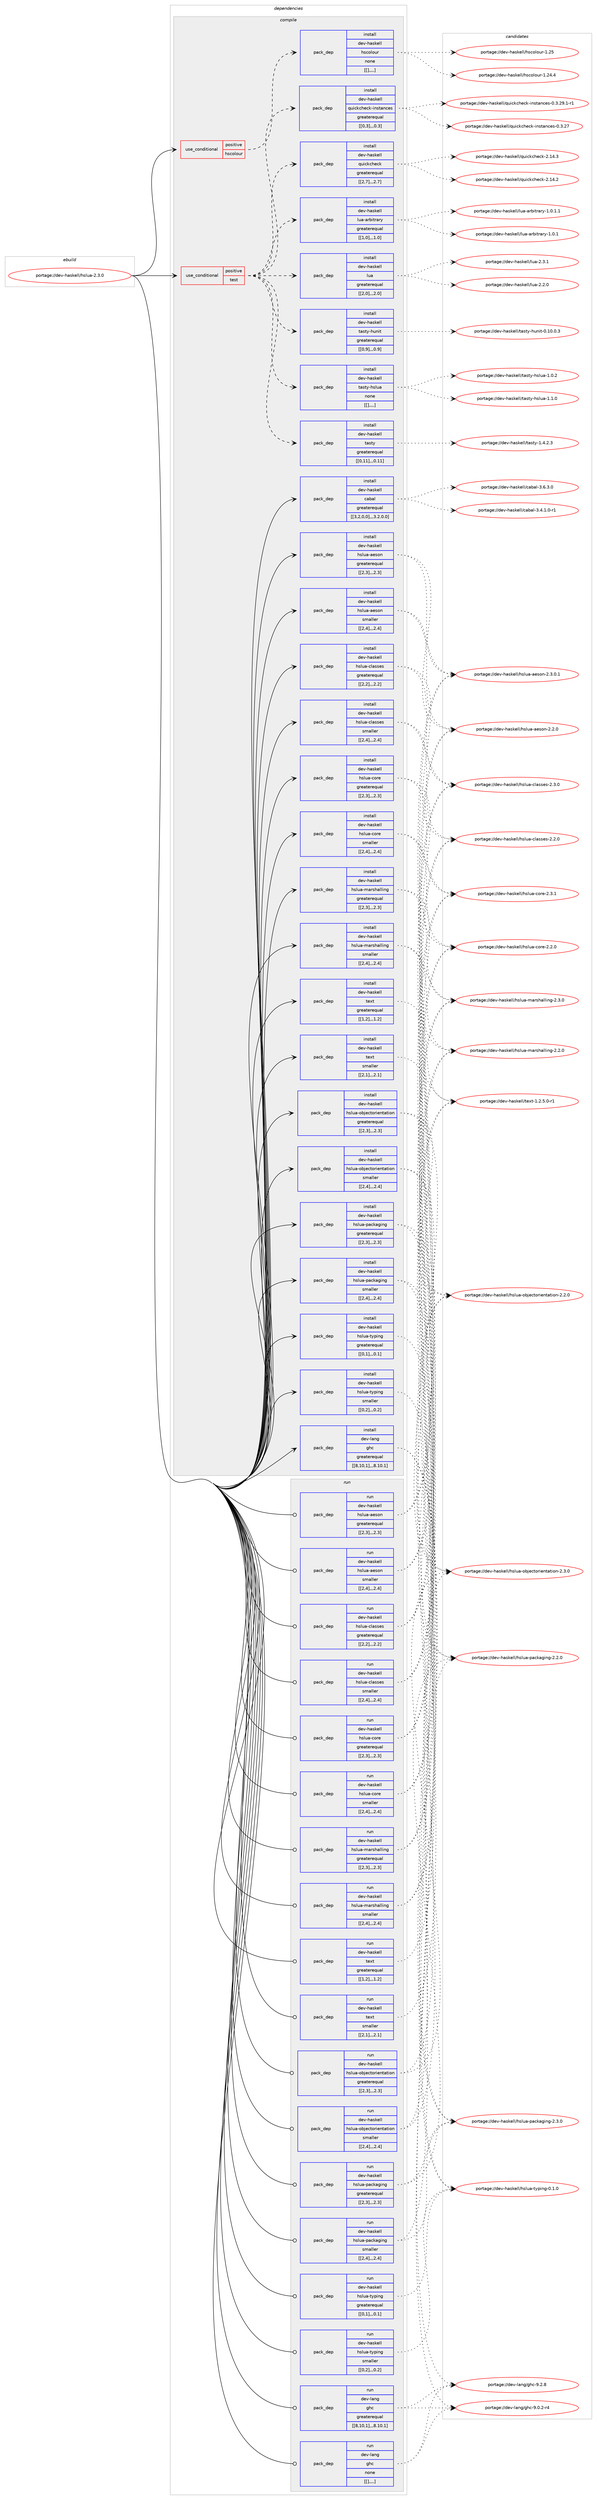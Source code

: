 digraph prolog {

# *************
# Graph options
# *************

newrank=true;
concentrate=true;
compound=true;
graph [rankdir=LR,fontname=Helvetica,fontsize=10,ranksep=1.5];#, ranksep=2.5, nodesep=0.2];
edge  [arrowhead=vee];
node  [fontname=Helvetica,fontsize=10];

# **********
# The ebuild
# **********

subgraph cluster_leftcol {
color=gray;
label=<<i>ebuild</i>>;
id [label="portage://dev-haskell/hslua-2.3.0", color=red, width=4, href="../dev-haskell/hslua-2.3.0.svg"];
}

# ****************
# The dependencies
# ****************

subgraph cluster_midcol {
color=gray;
label=<<i>dependencies</i>>;
subgraph cluster_compile {
fillcolor="#eeeeee";
style=filled;
label=<<i>compile</i>>;
subgraph cond21120 {
dependency81691 [label=<<TABLE BORDER="0" CELLBORDER="1" CELLSPACING="0" CELLPADDING="4"><TR><TD ROWSPAN="3" CELLPADDING="10">use_conditional</TD></TR><TR><TD>positive</TD></TR><TR><TD>hscolour</TD></TR></TABLE>>, shape=none, color=red];
subgraph pack59583 {
dependency81692 [label=<<TABLE BORDER="0" CELLBORDER="1" CELLSPACING="0" CELLPADDING="4" WIDTH="220"><TR><TD ROWSPAN="6" CELLPADDING="30">pack_dep</TD></TR><TR><TD WIDTH="110">install</TD></TR><TR><TD>dev-haskell</TD></TR><TR><TD>hscolour</TD></TR><TR><TD>none</TD></TR><TR><TD>[[],,,,]</TD></TR></TABLE>>, shape=none, color=blue];
}
dependency81691:e -> dependency81692:w [weight=20,style="dashed",arrowhead="vee"];
}
id:e -> dependency81691:w [weight=20,style="solid",arrowhead="vee"];
subgraph cond21121 {
dependency81693 [label=<<TABLE BORDER="0" CELLBORDER="1" CELLSPACING="0" CELLPADDING="4"><TR><TD ROWSPAN="3" CELLPADDING="10">use_conditional</TD></TR><TR><TD>positive</TD></TR><TR><TD>test</TD></TR></TABLE>>, shape=none, color=red];
subgraph pack59584 {
dependency81694 [label=<<TABLE BORDER="0" CELLBORDER="1" CELLSPACING="0" CELLPADDING="4" WIDTH="220"><TR><TD ROWSPAN="6" CELLPADDING="30">pack_dep</TD></TR><TR><TD WIDTH="110">install</TD></TR><TR><TD>dev-haskell</TD></TR><TR><TD>lua</TD></TR><TR><TD>greaterequal</TD></TR><TR><TD>[[2,0],,,2.0]</TD></TR></TABLE>>, shape=none, color=blue];
}
dependency81693:e -> dependency81694:w [weight=20,style="dashed",arrowhead="vee"];
subgraph pack59585 {
dependency81695 [label=<<TABLE BORDER="0" CELLBORDER="1" CELLSPACING="0" CELLPADDING="4" WIDTH="220"><TR><TD ROWSPAN="6" CELLPADDING="30">pack_dep</TD></TR><TR><TD WIDTH="110">install</TD></TR><TR><TD>dev-haskell</TD></TR><TR><TD>lua-arbitrary</TD></TR><TR><TD>greaterequal</TD></TR><TR><TD>[[1,0],,,1.0]</TD></TR></TABLE>>, shape=none, color=blue];
}
dependency81693:e -> dependency81695:w [weight=20,style="dashed",arrowhead="vee"];
subgraph pack59586 {
dependency81696 [label=<<TABLE BORDER="0" CELLBORDER="1" CELLSPACING="0" CELLPADDING="4" WIDTH="220"><TR><TD ROWSPAN="6" CELLPADDING="30">pack_dep</TD></TR><TR><TD WIDTH="110">install</TD></TR><TR><TD>dev-haskell</TD></TR><TR><TD>quickcheck</TD></TR><TR><TD>greaterequal</TD></TR><TR><TD>[[2,7],,,2.7]</TD></TR></TABLE>>, shape=none, color=blue];
}
dependency81693:e -> dependency81696:w [weight=20,style="dashed",arrowhead="vee"];
subgraph pack59587 {
dependency81697 [label=<<TABLE BORDER="0" CELLBORDER="1" CELLSPACING="0" CELLPADDING="4" WIDTH="220"><TR><TD ROWSPAN="6" CELLPADDING="30">pack_dep</TD></TR><TR><TD WIDTH="110">install</TD></TR><TR><TD>dev-haskell</TD></TR><TR><TD>quickcheck-instances</TD></TR><TR><TD>greaterequal</TD></TR><TR><TD>[[0,3],,,0.3]</TD></TR></TABLE>>, shape=none, color=blue];
}
dependency81693:e -> dependency81697:w [weight=20,style="dashed",arrowhead="vee"];
subgraph pack59588 {
dependency81698 [label=<<TABLE BORDER="0" CELLBORDER="1" CELLSPACING="0" CELLPADDING="4" WIDTH="220"><TR><TD ROWSPAN="6" CELLPADDING="30">pack_dep</TD></TR><TR><TD WIDTH="110">install</TD></TR><TR><TD>dev-haskell</TD></TR><TR><TD>tasty</TD></TR><TR><TD>greaterequal</TD></TR><TR><TD>[[0,11],,,0.11]</TD></TR></TABLE>>, shape=none, color=blue];
}
dependency81693:e -> dependency81698:w [weight=20,style="dashed",arrowhead="vee"];
subgraph pack59589 {
dependency81699 [label=<<TABLE BORDER="0" CELLBORDER="1" CELLSPACING="0" CELLPADDING="4" WIDTH="220"><TR><TD ROWSPAN="6" CELLPADDING="30">pack_dep</TD></TR><TR><TD WIDTH="110">install</TD></TR><TR><TD>dev-haskell</TD></TR><TR><TD>tasty-hslua</TD></TR><TR><TD>none</TD></TR><TR><TD>[[],,,,]</TD></TR></TABLE>>, shape=none, color=blue];
}
dependency81693:e -> dependency81699:w [weight=20,style="dashed",arrowhead="vee"];
subgraph pack59590 {
dependency81700 [label=<<TABLE BORDER="0" CELLBORDER="1" CELLSPACING="0" CELLPADDING="4" WIDTH="220"><TR><TD ROWSPAN="6" CELLPADDING="30">pack_dep</TD></TR><TR><TD WIDTH="110">install</TD></TR><TR><TD>dev-haskell</TD></TR><TR><TD>tasty-hunit</TD></TR><TR><TD>greaterequal</TD></TR><TR><TD>[[0,9],,,0.9]</TD></TR></TABLE>>, shape=none, color=blue];
}
dependency81693:e -> dependency81700:w [weight=20,style="dashed",arrowhead="vee"];
}
id:e -> dependency81693:w [weight=20,style="solid",arrowhead="vee"];
subgraph pack59591 {
dependency81701 [label=<<TABLE BORDER="0" CELLBORDER="1" CELLSPACING="0" CELLPADDING="4" WIDTH="220"><TR><TD ROWSPAN="6" CELLPADDING="30">pack_dep</TD></TR><TR><TD WIDTH="110">install</TD></TR><TR><TD>dev-haskell</TD></TR><TR><TD>cabal</TD></TR><TR><TD>greaterequal</TD></TR><TR><TD>[[3,2,0,0],,,3.2.0.0]</TD></TR></TABLE>>, shape=none, color=blue];
}
id:e -> dependency81701:w [weight=20,style="solid",arrowhead="vee"];
subgraph pack59592 {
dependency81702 [label=<<TABLE BORDER="0" CELLBORDER="1" CELLSPACING="0" CELLPADDING="4" WIDTH="220"><TR><TD ROWSPAN="6" CELLPADDING="30">pack_dep</TD></TR><TR><TD WIDTH="110">install</TD></TR><TR><TD>dev-haskell</TD></TR><TR><TD>hslua-aeson</TD></TR><TR><TD>greaterequal</TD></TR><TR><TD>[[2,3],,,2.3]</TD></TR></TABLE>>, shape=none, color=blue];
}
id:e -> dependency81702:w [weight=20,style="solid",arrowhead="vee"];
subgraph pack59593 {
dependency81703 [label=<<TABLE BORDER="0" CELLBORDER="1" CELLSPACING="0" CELLPADDING="4" WIDTH="220"><TR><TD ROWSPAN="6" CELLPADDING="30">pack_dep</TD></TR><TR><TD WIDTH="110">install</TD></TR><TR><TD>dev-haskell</TD></TR><TR><TD>hslua-aeson</TD></TR><TR><TD>smaller</TD></TR><TR><TD>[[2,4],,,2.4]</TD></TR></TABLE>>, shape=none, color=blue];
}
id:e -> dependency81703:w [weight=20,style="solid",arrowhead="vee"];
subgraph pack59594 {
dependency81704 [label=<<TABLE BORDER="0" CELLBORDER="1" CELLSPACING="0" CELLPADDING="4" WIDTH="220"><TR><TD ROWSPAN="6" CELLPADDING="30">pack_dep</TD></TR><TR><TD WIDTH="110">install</TD></TR><TR><TD>dev-haskell</TD></TR><TR><TD>hslua-classes</TD></TR><TR><TD>greaterequal</TD></TR><TR><TD>[[2,2],,,2.2]</TD></TR></TABLE>>, shape=none, color=blue];
}
id:e -> dependency81704:w [weight=20,style="solid",arrowhead="vee"];
subgraph pack59595 {
dependency81705 [label=<<TABLE BORDER="0" CELLBORDER="1" CELLSPACING="0" CELLPADDING="4" WIDTH="220"><TR><TD ROWSPAN="6" CELLPADDING="30">pack_dep</TD></TR><TR><TD WIDTH="110">install</TD></TR><TR><TD>dev-haskell</TD></TR><TR><TD>hslua-classes</TD></TR><TR><TD>smaller</TD></TR><TR><TD>[[2,4],,,2.4]</TD></TR></TABLE>>, shape=none, color=blue];
}
id:e -> dependency81705:w [weight=20,style="solid",arrowhead="vee"];
subgraph pack59596 {
dependency81706 [label=<<TABLE BORDER="0" CELLBORDER="1" CELLSPACING="0" CELLPADDING="4" WIDTH="220"><TR><TD ROWSPAN="6" CELLPADDING="30">pack_dep</TD></TR><TR><TD WIDTH="110">install</TD></TR><TR><TD>dev-haskell</TD></TR><TR><TD>hslua-core</TD></TR><TR><TD>greaterequal</TD></TR><TR><TD>[[2,3],,,2.3]</TD></TR></TABLE>>, shape=none, color=blue];
}
id:e -> dependency81706:w [weight=20,style="solid",arrowhead="vee"];
subgraph pack59597 {
dependency81707 [label=<<TABLE BORDER="0" CELLBORDER="1" CELLSPACING="0" CELLPADDING="4" WIDTH="220"><TR><TD ROWSPAN="6" CELLPADDING="30">pack_dep</TD></TR><TR><TD WIDTH="110">install</TD></TR><TR><TD>dev-haskell</TD></TR><TR><TD>hslua-core</TD></TR><TR><TD>smaller</TD></TR><TR><TD>[[2,4],,,2.4]</TD></TR></TABLE>>, shape=none, color=blue];
}
id:e -> dependency81707:w [weight=20,style="solid",arrowhead="vee"];
subgraph pack59598 {
dependency81708 [label=<<TABLE BORDER="0" CELLBORDER="1" CELLSPACING="0" CELLPADDING="4" WIDTH="220"><TR><TD ROWSPAN="6" CELLPADDING="30">pack_dep</TD></TR><TR><TD WIDTH="110">install</TD></TR><TR><TD>dev-haskell</TD></TR><TR><TD>hslua-marshalling</TD></TR><TR><TD>greaterequal</TD></TR><TR><TD>[[2,3],,,2.3]</TD></TR></TABLE>>, shape=none, color=blue];
}
id:e -> dependency81708:w [weight=20,style="solid",arrowhead="vee"];
subgraph pack59599 {
dependency81709 [label=<<TABLE BORDER="0" CELLBORDER="1" CELLSPACING="0" CELLPADDING="4" WIDTH="220"><TR><TD ROWSPAN="6" CELLPADDING="30">pack_dep</TD></TR><TR><TD WIDTH="110">install</TD></TR><TR><TD>dev-haskell</TD></TR><TR><TD>hslua-marshalling</TD></TR><TR><TD>smaller</TD></TR><TR><TD>[[2,4],,,2.4]</TD></TR></TABLE>>, shape=none, color=blue];
}
id:e -> dependency81709:w [weight=20,style="solid",arrowhead="vee"];
subgraph pack59600 {
dependency81710 [label=<<TABLE BORDER="0" CELLBORDER="1" CELLSPACING="0" CELLPADDING="4" WIDTH="220"><TR><TD ROWSPAN="6" CELLPADDING="30">pack_dep</TD></TR><TR><TD WIDTH="110">install</TD></TR><TR><TD>dev-haskell</TD></TR><TR><TD>hslua-objectorientation</TD></TR><TR><TD>greaterequal</TD></TR><TR><TD>[[2,3],,,2.3]</TD></TR></TABLE>>, shape=none, color=blue];
}
id:e -> dependency81710:w [weight=20,style="solid",arrowhead="vee"];
subgraph pack59601 {
dependency81711 [label=<<TABLE BORDER="0" CELLBORDER="1" CELLSPACING="0" CELLPADDING="4" WIDTH="220"><TR><TD ROWSPAN="6" CELLPADDING="30">pack_dep</TD></TR><TR><TD WIDTH="110">install</TD></TR><TR><TD>dev-haskell</TD></TR><TR><TD>hslua-objectorientation</TD></TR><TR><TD>smaller</TD></TR><TR><TD>[[2,4],,,2.4]</TD></TR></TABLE>>, shape=none, color=blue];
}
id:e -> dependency81711:w [weight=20,style="solid",arrowhead="vee"];
subgraph pack59602 {
dependency81712 [label=<<TABLE BORDER="0" CELLBORDER="1" CELLSPACING="0" CELLPADDING="4" WIDTH="220"><TR><TD ROWSPAN="6" CELLPADDING="30">pack_dep</TD></TR><TR><TD WIDTH="110">install</TD></TR><TR><TD>dev-haskell</TD></TR><TR><TD>hslua-packaging</TD></TR><TR><TD>greaterequal</TD></TR><TR><TD>[[2,3],,,2.3]</TD></TR></TABLE>>, shape=none, color=blue];
}
id:e -> dependency81712:w [weight=20,style="solid",arrowhead="vee"];
subgraph pack59603 {
dependency81713 [label=<<TABLE BORDER="0" CELLBORDER="1" CELLSPACING="0" CELLPADDING="4" WIDTH="220"><TR><TD ROWSPAN="6" CELLPADDING="30">pack_dep</TD></TR><TR><TD WIDTH="110">install</TD></TR><TR><TD>dev-haskell</TD></TR><TR><TD>hslua-packaging</TD></TR><TR><TD>smaller</TD></TR><TR><TD>[[2,4],,,2.4]</TD></TR></TABLE>>, shape=none, color=blue];
}
id:e -> dependency81713:w [weight=20,style="solid",arrowhead="vee"];
subgraph pack59604 {
dependency81714 [label=<<TABLE BORDER="0" CELLBORDER="1" CELLSPACING="0" CELLPADDING="4" WIDTH="220"><TR><TD ROWSPAN="6" CELLPADDING="30">pack_dep</TD></TR><TR><TD WIDTH="110">install</TD></TR><TR><TD>dev-haskell</TD></TR><TR><TD>hslua-typing</TD></TR><TR><TD>greaterequal</TD></TR><TR><TD>[[0,1],,,0.1]</TD></TR></TABLE>>, shape=none, color=blue];
}
id:e -> dependency81714:w [weight=20,style="solid",arrowhead="vee"];
subgraph pack59605 {
dependency81715 [label=<<TABLE BORDER="0" CELLBORDER="1" CELLSPACING="0" CELLPADDING="4" WIDTH="220"><TR><TD ROWSPAN="6" CELLPADDING="30">pack_dep</TD></TR><TR><TD WIDTH="110">install</TD></TR><TR><TD>dev-haskell</TD></TR><TR><TD>hslua-typing</TD></TR><TR><TD>smaller</TD></TR><TR><TD>[[0,2],,,0.2]</TD></TR></TABLE>>, shape=none, color=blue];
}
id:e -> dependency81715:w [weight=20,style="solid",arrowhead="vee"];
subgraph pack59606 {
dependency81716 [label=<<TABLE BORDER="0" CELLBORDER="1" CELLSPACING="0" CELLPADDING="4" WIDTH="220"><TR><TD ROWSPAN="6" CELLPADDING="30">pack_dep</TD></TR><TR><TD WIDTH="110">install</TD></TR><TR><TD>dev-haskell</TD></TR><TR><TD>text</TD></TR><TR><TD>greaterequal</TD></TR><TR><TD>[[1,2],,,1.2]</TD></TR></TABLE>>, shape=none, color=blue];
}
id:e -> dependency81716:w [weight=20,style="solid",arrowhead="vee"];
subgraph pack59607 {
dependency81717 [label=<<TABLE BORDER="0" CELLBORDER="1" CELLSPACING="0" CELLPADDING="4" WIDTH="220"><TR><TD ROWSPAN="6" CELLPADDING="30">pack_dep</TD></TR><TR><TD WIDTH="110">install</TD></TR><TR><TD>dev-haskell</TD></TR><TR><TD>text</TD></TR><TR><TD>smaller</TD></TR><TR><TD>[[2,1],,,2.1]</TD></TR></TABLE>>, shape=none, color=blue];
}
id:e -> dependency81717:w [weight=20,style="solid",arrowhead="vee"];
subgraph pack59608 {
dependency81718 [label=<<TABLE BORDER="0" CELLBORDER="1" CELLSPACING="0" CELLPADDING="4" WIDTH="220"><TR><TD ROWSPAN="6" CELLPADDING="30">pack_dep</TD></TR><TR><TD WIDTH="110">install</TD></TR><TR><TD>dev-lang</TD></TR><TR><TD>ghc</TD></TR><TR><TD>greaterequal</TD></TR><TR><TD>[[8,10,1],,,8.10.1]</TD></TR></TABLE>>, shape=none, color=blue];
}
id:e -> dependency81718:w [weight=20,style="solid",arrowhead="vee"];
}
subgraph cluster_compileandrun {
fillcolor="#eeeeee";
style=filled;
label=<<i>compile and run</i>>;
}
subgraph cluster_run {
fillcolor="#eeeeee";
style=filled;
label=<<i>run</i>>;
subgraph pack59609 {
dependency81719 [label=<<TABLE BORDER="0" CELLBORDER="1" CELLSPACING="0" CELLPADDING="4" WIDTH="220"><TR><TD ROWSPAN="6" CELLPADDING="30">pack_dep</TD></TR><TR><TD WIDTH="110">run</TD></TR><TR><TD>dev-haskell</TD></TR><TR><TD>hslua-aeson</TD></TR><TR><TD>greaterequal</TD></TR><TR><TD>[[2,3],,,2.3]</TD></TR></TABLE>>, shape=none, color=blue];
}
id:e -> dependency81719:w [weight=20,style="solid",arrowhead="odot"];
subgraph pack59610 {
dependency81720 [label=<<TABLE BORDER="0" CELLBORDER="1" CELLSPACING="0" CELLPADDING="4" WIDTH="220"><TR><TD ROWSPAN="6" CELLPADDING="30">pack_dep</TD></TR><TR><TD WIDTH="110">run</TD></TR><TR><TD>dev-haskell</TD></TR><TR><TD>hslua-aeson</TD></TR><TR><TD>smaller</TD></TR><TR><TD>[[2,4],,,2.4]</TD></TR></TABLE>>, shape=none, color=blue];
}
id:e -> dependency81720:w [weight=20,style="solid",arrowhead="odot"];
subgraph pack59611 {
dependency81721 [label=<<TABLE BORDER="0" CELLBORDER="1" CELLSPACING="0" CELLPADDING="4" WIDTH="220"><TR><TD ROWSPAN="6" CELLPADDING="30">pack_dep</TD></TR><TR><TD WIDTH="110">run</TD></TR><TR><TD>dev-haskell</TD></TR><TR><TD>hslua-classes</TD></TR><TR><TD>greaterequal</TD></TR><TR><TD>[[2,2],,,2.2]</TD></TR></TABLE>>, shape=none, color=blue];
}
id:e -> dependency81721:w [weight=20,style="solid",arrowhead="odot"];
subgraph pack59612 {
dependency81722 [label=<<TABLE BORDER="0" CELLBORDER="1" CELLSPACING="0" CELLPADDING="4" WIDTH="220"><TR><TD ROWSPAN="6" CELLPADDING="30">pack_dep</TD></TR><TR><TD WIDTH="110">run</TD></TR><TR><TD>dev-haskell</TD></TR><TR><TD>hslua-classes</TD></TR><TR><TD>smaller</TD></TR><TR><TD>[[2,4],,,2.4]</TD></TR></TABLE>>, shape=none, color=blue];
}
id:e -> dependency81722:w [weight=20,style="solid",arrowhead="odot"];
subgraph pack59613 {
dependency81723 [label=<<TABLE BORDER="0" CELLBORDER="1" CELLSPACING="0" CELLPADDING="4" WIDTH="220"><TR><TD ROWSPAN="6" CELLPADDING="30">pack_dep</TD></TR><TR><TD WIDTH="110">run</TD></TR><TR><TD>dev-haskell</TD></TR><TR><TD>hslua-core</TD></TR><TR><TD>greaterequal</TD></TR><TR><TD>[[2,3],,,2.3]</TD></TR></TABLE>>, shape=none, color=blue];
}
id:e -> dependency81723:w [weight=20,style="solid",arrowhead="odot"];
subgraph pack59614 {
dependency81724 [label=<<TABLE BORDER="0" CELLBORDER="1" CELLSPACING="0" CELLPADDING="4" WIDTH="220"><TR><TD ROWSPAN="6" CELLPADDING="30">pack_dep</TD></TR><TR><TD WIDTH="110">run</TD></TR><TR><TD>dev-haskell</TD></TR><TR><TD>hslua-core</TD></TR><TR><TD>smaller</TD></TR><TR><TD>[[2,4],,,2.4]</TD></TR></TABLE>>, shape=none, color=blue];
}
id:e -> dependency81724:w [weight=20,style="solid",arrowhead="odot"];
subgraph pack59615 {
dependency81725 [label=<<TABLE BORDER="0" CELLBORDER="1" CELLSPACING="0" CELLPADDING="4" WIDTH="220"><TR><TD ROWSPAN="6" CELLPADDING="30">pack_dep</TD></TR><TR><TD WIDTH="110">run</TD></TR><TR><TD>dev-haskell</TD></TR><TR><TD>hslua-marshalling</TD></TR><TR><TD>greaterequal</TD></TR><TR><TD>[[2,3],,,2.3]</TD></TR></TABLE>>, shape=none, color=blue];
}
id:e -> dependency81725:w [weight=20,style="solid",arrowhead="odot"];
subgraph pack59616 {
dependency81726 [label=<<TABLE BORDER="0" CELLBORDER="1" CELLSPACING="0" CELLPADDING="4" WIDTH="220"><TR><TD ROWSPAN="6" CELLPADDING="30">pack_dep</TD></TR><TR><TD WIDTH="110">run</TD></TR><TR><TD>dev-haskell</TD></TR><TR><TD>hslua-marshalling</TD></TR><TR><TD>smaller</TD></TR><TR><TD>[[2,4],,,2.4]</TD></TR></TABLE>>, shape=none, color=blue];
}
id:e -> dependency81726:w [weight=20,style="solid",arrowhead="odot"];
subgraph pack59617 {
dependency81727 [label=<<TABLE BORDER="0" CELLBORDER="1" CELLSPACING="0" CELLPADDING="4" WIDTH="220"><TR><TD ROWSPAN="6" CELLPADDING="30">pack_dep</TD></TR><TR><TD WIDTH="110">run</TD></TR><TR><TD>dev-haskell</TD></TR><TR><TD>hslua-objectorientation</TD></TR><TR><TD>greaterequal</TD></TR><TR><TD>[[2,3],,,2.3]</TD></TR></TABLE>>, shape=none, color=blue];
}
id:e -> dependency81727:w [weight=20,style="solid",arrowhead="odot"];
subgraph pack59618 {
dependency81728 [label=<<TABLE BORDER="0" CELLBORDER="1" CELLSPACING="0" CELLPADDING="4" WIDTH="220"><TR><TD ROWSPAN="6" CELLPADDING="30">pack_dep</TD></TR><TR><TD WIDTH="110">run</TD></TR><TR><TD>dev-haskell</TD></TR><TR><TD>hslua-objectorientation</TD></TR><TR><TD>smaller</TD></TR><TR><TD>[[2,4],,,2.4]</TD></TR></TABLE>>, shape=none, color=blue];
}
id:e -> dependency81728:w [weight=20,style="solid",arrowhead="odot"];
subgraph pack59619 {
dependency81729 [label=<<TABLE BORDER="0" CELLBORDER="1" CELLSPACING="0" CELLPADDING="4" WIDTH="220"><TR><TD ROWSPAN="6" CELLPADDING="30">pack_dep</TD></TR><TR><TD WIDTH="110">run</TD></TR><TR><TD>dev-haskell</TD></TR><TR><TD>hslua-packaging</TD></TR><TR><TD>greaterequal</TD></TR><TR><TD>[[2,3],,,2.3]</TD></TR></TABLE>>, shape=none, color=blue];
}
id:e -> dependency81729:w [weight=20,style="solid",arrowhead="odot"];
subgraph pack59620 {
dependency81730 [label=<<TABLE BORDER="0" CELLBORDER="1" CELLSPACING="0" CELLPADDING="4" WIDTH="220"><TR><TD ROWSPAN="6" CELLPADDING="30">pack_dep</TD></TR><TR><TD WIDTH="110">run</TD></TR><TR><TD>dev-haskell</TD></TR><TR><TD>hslua-packaging</TD></TR><TR><TD>smaller</TD></TR><TR><TD>[[2,4],,,2.4]</TD></TR></TABLE>>, shape=none, color=blue];
}
id:e -> dependency81730:w [weight=20,style="solid",arrowhead="odot"];
subgraph pack59621 {
dependency81731 [label=<<TABLE BORDER="0" CELLBORDER="1" CELLSPACING="0" CELLPADDING="4" WIDTH="220"><TR><TD ROWSPAN="6" CELLPADDING="30">pack_dep</TD></TR><TR><TD WIDTH="110">run</TD></TR><TR><TD>dev-haskell</TD></TR><TR><TD>hslua-typing</TD></TR><TR><TD>greaterequal</TD></TR><TR><TD>[[0,1],,,0.1]</TD></TR></TABLE>>, shape=none, color=blue];
}
id:e -> dependency81731:w [weight=20,style="solid",arrowhead="odot"];
subgraph pack59622 {
dependency81732 [label=<<TABLE BORDER="0" CELLBORDER="1" CELLSPACING="0" CELLPADDING="4" WIDTH="220"><TR><TD ROWSPAN="6" CELLPADDING="30">pack_dep</TD></TR><TR><TD WIDTH="110">run</TD></TR><TR><TD>dev-haskell</TD></TR><TR><TD>hslua-typing</TD></TR><TR><TD>smaller</TD></TR><TR><TD>[[0,2],,,0.2]</TD></TR></TABLE>>, shape=none, color=blue];
}
id:e -> dependency81732:w [weight=20,style="solid",arrowhead="odot"];
subgraph pack59623 {
dependency81733 [label=<<TABLE BORDER="0" CELLBORDER="1" CELLSPACING="0" CELLPADDING="4" WIDTH="220"><TR><TD ROWSPAN="6" CELLPADDING="30">pack_dep</TD></TR><TR><TD WIDTH="110">run</TD></TR><TR><TD>dev-haskell</TD></TR><TR><TD>text</TD></TR><TR><TD>greaterequal</TD></TR><TR><TD>[[1,2],,,1.2]</TD></TR></TABLE>>, shape=none, color=blue];
}
id:e -> dependency81733:w [weight=20,style="solid",arrowhead="odot"];
subgraph pack59624 {
dependency81734 [label=<<TABLE BORDER="0" CELLBORDER="1" CELLSPACING="0" CELLPADDING="4" WIDTH="220"><TR><TD ROWSPAN="6" CELLPADDING="30">pack_dep</TD></TR><TR><TD WIDTH="110">run</TD></TR><TR><TD>dev-haskell</TD></TR><TR><TD>text</TD></TR><TR><TD>smaller</TD></TR><TR><TD>[[2,1],,,2.1]</TD></TR></TABLE>>, shape=none, color=blue];
}
id:e -> dependency81734:w [weight=20,style="solid",arrowhead="odot"];
subgraph pack59625 {
dependency81735 [label=<<TABLE BORDER="0" CELLBORDER="1" CELLSPACING="0" CELLPADDING="4" WIDTH="220"><TR><TD ROWSPAN="6" CELLPADDING="30">pack_dep</TD></TR><TR><TD WIDTH="110">run</TD></TR><TR><TD>dev-lang</TD></TR><TR><TD>ghc</TD></TR><TR><TD>greaterequal</TD></TR><TR><TD>[[8,10,1],,,8.10.1]</TD></TR></TABLE>>, shape=none, color=blue];
}
id:e -> dependency81735:w [weight=20,style="solid",arrowhead="odot"];
subgraph pack59626 {
dependency81736 [label=<<TABLE BORDER="0" CELLBORDER="1" CELLSPACING="0" CELLPADDING="4" WIDTH="220"><TR><TD ROWSPAN="6" CELLPADDING="30">pack_dep</TD></TR><TR><TD WIDTH="110">run</TD></TR><TR><TD>dev-lang</TD></TR><TR><TD>ghc</TD></TR><TR><TD>none</TD></TR><TR><TD>[[],,,,]</TD></TR></TABLE>>, shape=none, color=blue];
}
id:e -> dependency81736:w [weight=20,style="solid",arrowhead="odot"];
}
}

# **************
# The candidates
# **************

subgraph cluster_choices {
rank=same;
color=gray;
label=<<i>candidates</i>>;

subgraph choice59583 {
color=black;
nodesep=1;
choice100101118451049711510710110810847104115991111081111171144549465053 [label="portage://dev-haskell/hscolour-1.25", color=red, width=4,href="../dev-haskell/hscolour-1.25.svg"];
choice1001011184510497115107101108108471041159911110811111711445494650524652 [label="portage://dev-haskell/hscolour-1.24.4", color=red, width=4,href="../dev-haskell/hscolour-1.24.4.svg"];
dependency81692:e -> choice100101118451049711510710110810847104115991111081111171144549465053:w [style=dotted,weight="100"];
dependency81692:e -> choice1001011184510497115107101108108471041159911110811111711445494650524652:w [style=dotted,weight="100"];
}
subgraph choice59584 {
color=black;
nodesep=1;
choice10010111845104971151071011081084710811797455046514649 [label="portage://dev-haskell/lua-2.3.1", color=red, width=4,href="../dev-haskell/lua-2.3.1.svg"];
choice10010111845104971151071011081084710811797455046504648 [label="portage://dev-haskell/lua-2.2.0", color=red, width=4,href="../dev-haskell/lua-2.2.0.svg"];
dependency81694:e -> choice10010111845104971151071011081084710811797455046514649:w [style=dotted,weight="100"];
dependency81694:e -> choice10010111845104971151071011081084710811797455046504648:w [style=dotted,weight="100"];
}
subgraph choice59585 {
color=black;
nodesep=1;
choice10010111845104971151071011081084710811797459711498105116114971141214549464846494649 [label="portage://dev-haskell/lua-arbitrary-1.0.1.1", color=red, width=4,href="../dev-haskell/lua-arbitrary-1.0.1.1.svg"];
choice1001011184510497115107101108108471081179745971149810511611497114121454946484649 [label="portage://dev-haskell/lua-arbitrary-1.0.1", color=red, width=4,href="../dev-haskell/lua-arbitrary-1.0.1.svg"];
dependency81695:e -> choice10010111845104971151071011081084710811797459711498105116114971141214549464846494649:w [style=dotted,weight="100"];
dependency81695:e -> choice1001011184510497115107101108108471081179745971149810511611497114121454946484649:w [style=dotted,weight="100"];
}
subgraph choice59586 {
color=black;
nodesep=1;
choice10010111845104971151071011081084711311710599107991041019910745504649524651 [label="portage://dev-haskell/quickcheck-2.14.3", color=red, width=4,href="../dev-haskell/quickcheck-2.14.3.svg"];
choice10010111845104971151071011081084711311710599107991041019910745504649524650 [label="portage://dev-haskell/quickcheck-2.14.2", color=red, width=4,href="../dev-haskell/quickcheck-2.14.2.svg"];
dependency81696:e -> choice10010111845104971151071011081084711311710599107991041019910745504649524651:w [style=dotted,weight="100"];
dependency81696:e -> choice10010111845104971151071011081084711311710599107991041019910745504649524650:w [style=dotted,weight="100"];
}
subgraph choice59587 {
color=black;
nodesep=1;
choice1001011184510497115107101108108471131171059910799104101991074510511011511697110991011154548465146505746494511449 [label="portage://dev-haskell/quickcheck-instances-0.3.29.1-r1", color=red, width=4,href="../dev-haskell/quickcheck-instances-0.3.29.1-r1.svg"];
choice10010111845104971151071011081084711311710599107991041019910745105110115116971109910111545484651465055 [label="portage://dev-haskell/quickcheck-instances-0.3.27", color=red, width=4,href="../dev-haskell/quickcheck-instances-0.3.27.svg"];
dependency81697:e -> choice1001011184510497115107101108108471131171059910799104101991074510511011511697110991011154548465146505746494511449:w [style=dotted,weight="100"];
dependency81697:e -> choice10010111845104971151071011081084711311710599107991041019910745105110115116971109910111545484651465055:w [style=dotted,weight="100"];
}
subgraph choice59588 {
color=black;
nodesep=1;
choice100101118451049711510710110810847116971151161214549465246504651 [label="portage://dev-haskell/tasty-1.4.2.3", color=red, width=4,href="../dev-haskell/tasty-1.4.2.3.svg"];
dependency81698:e -> choice100101118451049711510710110810847116971151161214549465246504651:w [style=dotted,weight="100"];
}
subgraph choice59589 {
color=black;
nodesep=1;
choice100101118451049711510710110810847116971151161214510411510811797454946494648 [label="portage://dev-haskell/tasty-hslua-1.1.0", color=red, width=4,href="../dev-haskell/tasty-hslua-1.1.0.svg"];
choice100101118451049711510710110810847116971151161214510411510811797454946484650 [label="portage://dev-haskell/tasty-hslua-1.0.2", color=red, width=4,href="../dev-haskell/tasty-hslua-1.0.2.svg"];
dependency81699:e -> choice100101118451049711510710110810847116971151161214510411510811797454946494648:w [style=dotted,weight="100"];
dependency81699:e -> choice100101118451049711510710110810847116971151161214510411510811797454946484650:w [style=dotted,weight="100"];
}
subgraph choice59590 {
color=black;
nodesep=1;
choice1001011184510497115107101108108471169711511612145104117110105116454846494846484651 [label="portage://dev-haskell/tasty-hunit-0.10.0.3", color=red, width=4,href="../dev-haskell/tasty-hunit-0.10.0.3.svg"];
dependency81700:e -> choice1001011184510497115107101108108471169711511612145104117110105116454846494846484651:w [style=dotted,weight="100"];
}
subgraph choice59591 {
color=black;
nodesep=1;
choice100101118451049711510710110810847999798971084551465446514648 [label="portage://dev-haskell/cabal-3.6.3.0", color=red, width=4,href="../dev-haskell/cabal-3.6.3.0.svg"];
choice1001011184510497115107101108108479997989710845514652464946484511449 [label="portage://dev-haskell/cabal-3.4.1.0-r1", color=red, width=4,href="../dev-haskell/cabal-3.4.1.0-r1.svg"];
dependency81701:e -> choice100101118451049711510710110810847999798971084551465446514648:w [style=dotted,weight="100"];
dependency81701:e -> choice1001011184510497115107101108108479997989710845514652464946484511449:w [style=dotted,weight="100"];
}
subgraph choice59592 {
color=black;
nodesep=1;
choice1001011184510497115107101108108471041151081179745971011151111104550465146484649 [label="portage://dev-haskell/hslua-aeson-2.3.0.1", color=red, width=4,href="../dev-haskell/hslua-aeson-2.3.0.1.svg"];
choice100101118451049711510710110810847104115108117974597101115111110455046504648 [label="portage://dev-haskell/hslua-aeson-2.2.0", color=red, width=4,href="../dev-haskell/hslua-aeson-2.2.0.svg"];
dependency81702:e -> choice1001011184510497115107101108108471041151081179745971011151111104550465146484649:w [style=dotted,weight="100"];
dependency81702:e -> choice100101118451049711510710110810847104115108117974597101115111110455046504648:w [style=dotted,weight="100"];
}
subgraph choice59593 {
color=black;
nodesep=1;
choice1001011184510497115107101108108471041151081179745971011151111104550465146484649 [label="portage://dev-haskell/hslua-aeson-2.3.0.1", color=red, width=4,href="../dev-haskell/hslua-aeson-2.3.0.1.svg"];
choice100101118451049711510710110810847104115108117974597101115111110455046504648 [label="portage://dev-haskell/hslua-aeson-2.2.0", color=red, width=4,href="../dev-haskell/hslua-aeson-2.2.0.svg"];
dependency81703:e -> choice1001011184510497115107101108108471041151081179745971011151111104550465146484649:w [style=dotted,weight="100"];
dependency81703:e -> choice100101118451049711510710110810847104115108117974597101115111110455046504648:w [style=dotted,weight="100"];
}
subgraph choice59594 {
color=black;
nodesep=1;
choice10010111845104971151071011081084710411510811797459910897115115101115455046514648 [label="portage://dev-haskell/hslua-classes-2.3.0", color=red, width=4,href="../dev-haskell/hslua-classes-2.3.0.svg"];
choice10010111845104971151071011081084710411510811797459910897115115101115455046504648 [label="portage://dev-haskell/hslua-classes-2.2.0", color=red, width=4,href="../dev-haskell/hslua-classes-2.2.0.svg"];
dependency81704:e -> choice10010111845104971151071011081084710411510811797459910897115115101115455046514648:w [style=dotted,weight="100"];
dependency81704:e -> choice10010111845104971151071011081084710411510811797459910897115115101115455046504648:w [style=dotted,weight="100"];
}
subgraph choice59595 {
color=black;
nodesep=1;
choice10010111845104971151071011081084710411510811797459910897115115101115455046514648 [label="portage://dev-haskell/hslua-classes-2.3.0", color=red, width=4,href="../dev-haskell/hslua-classes-2.3.0.svg"];
choice10010111845104971151071011081084710411510811797459910897115115101115455046504648 [label="portage://dev-haskell/hslua-classes-2.2.0", color=red, width=4,href="../dev-haskell/hslua-classes-2.2.0.svg"];
dependency81705:e -> choice10010111845104971151071011081084710411510811797459910897115115101115455046514648:w [style=dotted,weight="100"];
dependency81705:e -> choice10010111845104971151071011081084710411510811797459910897115115101115455046504648:w [style=dotted,weight="100"];
}
subgraph choice59596 {
color=black;
nodesep=1;
choice100101118451049711510710110810847104115108117974599111114101455046514649 [label="portage://dev-haskell/hslua-core-2.3.1", color=red, width=4,href="../dev-haskell/hslua-core-2.3.1.svg"];
choice100101118451049711510710110810847104115108117974599111114101455046504648 [label="portage://dev-haskell/hslua-core-2.2.0", color=red, width=4,href="../dev-haskell/hslua-core-2.2.0.svg"];
dependency81706:e -> choice100101118451049711510710110810847104115108117974599111114101455046514649:w [style=dotted,weight="100"];
dependency81706:e -> choice100101118451049711510710110810847104115108117974599111114101455046504648:w [style=dotted,weight="100"];
}
subgraph choice59597 {
color=black;
nodesep=1;
choice100101118451049711510710110810847104115108117974599111114101455046514649 [label="portage://dev-haskell/hslua-core-2.3.1", color=red, width=4,href="../dev-haskell/hslua-core-2.3.1.svg"];
choice100101118451049711510710110810847104115108117974599111114101455046504648 [label="portage://dev-haskell/hslua-core-2.2.0", color=red, width=4,href="../dev-haskell/hslua-core-2.2.0.svg"];
dependency81707:e -> choice100101118451049711510710110810847104115108117974599111114101455046514649:w [style=dotted,weight="100"];
dependency81707:e -> choice100101118451049711510710110810847104115108117974599111114101455046504648:w [style=dotted,weight="100"];
}
subgraph choice59598 {
color=black;
nodesep=1;
choice10010111845104971151071011081084710411510811797451099711411510497108108105110103455046514648 [label="portage://dev-haskell/hslua-marshalling-2.3.0", color=red, width=4,href="../dev-haskell/hslua-marshalling-2.3.0.svg"];
choice10010111845104971151071011081084710411510811797451099711411510497108108105110103455046504648 [label="portage://dev-haskell/hslua-marshalling-2.2.0", color=red, width=4,href="../dev-haskell/hslua-marshalling-2.2.0.svg"];
dependency81708:e -> choice10010111845104971151071011081084710411510811797451099711411510497108108105110103455046514648:w [style=dotted,weight="100"];
dependency81708:e -> choice10010111845104971151071011081084710411510811797451099711411510497108108105110103455046504648:w [style=dotted,weight="100"];
}
subgraph choice59599 {
color=black;
nodesep=1;
choice10010111845104971151071011081084710411510811797451099711411510497108108105110103455046514648 [label="portage://dev-haskell/hslua-marshalling-2.3.0", color=red, width=4,href="../dev-haskell/hslua-marshalling-2.3.0.svg"];
choice10010111845104971151071011081084710411510811797451099711411510497108108105110103455046504648 [label="portage://dev-haskell/hslua-marshalling-2.2.0", color=red, width=4,href="../dev-haskell/hslua-marshalling-2.2.0.svg"];
dependency81709:e -> choice10010111845104971151071011081084710411510811797451099711411510497108108105110103455046514648:w [style=dotted,weight="100"];
dependency81709:e -> choice10010111845104971151071011081084710411510811797451099711411510497108108105110103455046504648:w [style=dotted,weight="100"];
}
subgraph choice59600 {
color=black;
nodesep=1;
choice1001011184510497115107101108108471041151081179745111981061019911611111410510111011697116105111110455046514648 [label="portage://dev-haskell/hslua-objectorientation-2.3.0", color=red, width=4,href="../dev-haskell/hslua-objectorientation-2.3.0.svg"];
choice1001011184510497115107101108108471041151081179745111981061019911611111410510111011697116105111110455046504648 [label="portage://dev-haskell/hslua-objectorientation-2.2.0", color=red, width=4,href="../dev-haskell/hslua-objectorientation-2.2.0.svg"];
dependency81710:e -> choice1001011184510497115107101108108471041151081179745111981061019911611111410510111011697116105111110455046514648:w [style=dotted,weight="100"];
dependency81710:e -> choice1001011184510497115107101108108471041151081179745111981061019911611111410510111011697116105111110455046504648:w [style=dotted,weight="100"];
}
subgraph choice59601 {
color=black;
nodesep=1;
choice1001011184510497115107101108108471041151081179745111981061019911611111410510111011697116105111110455046514648 [label="portage://dev-haskell/hslua-objectorientation-2.3.0", color=red, width=4,href="../dev-haskell/hslua-objectorientation-2.3.0.svg"];
choice1001011184510497115107101108108471041151081179745111981061019911611111410510111011697116105111110455046504648 [label="portage://dev-haskell/hslua-objectorientation-2.2.0", color=red, width=4,href="../dev-haskell/hslua-objectorientation-2.2.0.svg"];
dependency81711:e -> choice1001011184510497115107101108108471041151081179745111981061019911611111410510111011697116105111110455046514648:w [style=dotted,weight="100"];
dependency81711:e -> choice1001011184510497115107101108108471041151081179745111981061019911611111410510111011697116105111110455046504648:w [style=dotted,weight="100"];
}
subgraph choice59602 {
color=black;
nodesep=1;
choice1001011184510497115107101108108471041151081179745112979910797103105110103455046514648 [label="portage://dev-haskell/hslua-packaging-2.3.0", color=red, width=4,href="../dev-haskell/hslua-packaging-2.3.0.svg"];
choice1001011184510497115107101108108471041151081179745112979910797103105110103455046504648 [label="portage://dev-haskell/hslua-packaging-2.2.0", color=red, width=4,href="../dev-haskell/hslua-packaging-2.2.0.svg"];
dependency81712:e -> choice1001011184510497115107101108108471041151081179745112979910797103105110103455046514648:w [style=dotted,weight="100"];
dependency81712:e -> choice1001011184510497115107101108108471041151081179745112979910797103105110103455046504648:w [style=dotted,weight="100"];
}
subgraph choice59603 {
color=black;
nodesep=1;
choice1001011184510497115107101108108471041151081179745112979910797103105110103455046514648 [label="portage://dev-haskell/hslua-packaging-2.3.0", color=red, width=4,href="../dev-haskell/hslua-packaging-2.3.0.svg"];
choice1001011184510497115107101108108471041151081179745112979910797103105110103455046504648 [label="portage://dev-haskell/hslua-packaging-2.2.0", color=red, width=4,href="../dev-haskell/hslua-packaging-2.2.0.svg"];
dependency81713:e -> choice1001011184510497115107101108108471041151081179745112979910797103105110103455046514648:w [style=dotted,weight="100"];
dependency81713:e -> choice1001011184510497115107101108108471041151081179745112979910797103105110103455046504648:w [style=dotted,weight="100"];
}
subgraph choice59604 {
color=black;
nodesep=1;
choice1001011184510497115107101108108471041151081179745116121112105110103454846494648 [label="portage://dev-haskell/hslua-typing-0.1.0", color=red, width=4,href="../dev-haskell/hslua-typing-0.1.0.svg"];
dependency81714:e -> choice1001011184510497115107101108108471041151081179745116121112105110103454846494648:w [style=dotted,weight="100"];
}
subgraph choice59605 {
color=black;
nodesep=1;
choice1001011184510497115107101108108471041151081179745116121112105110103454846494648 [label="portage://dev-haskell/hslua-typing-0.1.0", color=red, width=4,href="../dev-haskell/hslua-typing-0.1.0.svg"];
dependency81715:e -> choice1001011184510497115107101108108471041151081179745116121112105110103454846494648:w [style=dotted,weight="100"];
}
subgraph choice59606 {
color=black;
nodesep=1;
choice10010111845104971151071011081084711610112011645494650465346484511449 [label="portage://dev-haskell/text-1.2.5.0-r1", color=red, width=4,href="../dev-haskell/text-1.2.5.0-r1.svg"];
dependency81716:e -> choice10010111845104971151071011081084711610112011645494650465346484511449:w [style=dotted,weight="100"];
}
subgraph choice59607 {
color=black;
nodesep=1;
choice10010111845104971151071011081084711610112011645494650465346484511449 [label="portage://dev-haskell/text-1.2.5.0-r1", color=red, width=4,href="../dev-haskell/text-1.2.5.0-r1.svg"];
dependency81717:e -> choice10010111845104971151071011081084711610112011645494650465346484511449:w [style=dotted,weight="100"];
}
subgraph choice59608 {
color=black;
nodesep=1;
choice10010111845108971101034710310499455746504656 [label="portage://dev-lang/ghc-9.2.8", color=red, width=4,href="../dev-lang/ghc-9.2.8.svg"];
choice100101118451089711010347103104994557464846504511452 [label="portage://dev-lang/ghc-9.0.2-r4", color=red, width=4,href="../dev-lang/ghc-9.0.2-r4.svg"];
dependency81718:e -> choice10010111845108971101034710310499455746504656:w [style=dotted,weight="100"];
dependency81718:e -> choice100101118451089711010347103104994557464846504511452:w [style=dotted,weight="100"];
}
subgraph choice59609 {
color=black;
nodesep=1;
choice1001011184510497115107101108108471041151081179745971011151111104550465146484649 [label="portage://dev-haskell/hslua-aeson-2.3.0.1", color=red, width=4,href="../dev-haskell/hslua-aeson-2.3.0.1.svg"];
choice100101118451049711510710110810847104115108117974597101115111110455046504648 [label="portage://dev-haskell/hslua-aeson-2.2.0", color=red, width=4,href="../dev-haskell/hslua-aeson-2.2.0.svg"];
dependency81719:e -> choice1001011184510497115107101108108471041151081179745971011151111104550465146484649:w [style=dotted,weight="100"];
dependency81719:e -> choice100101118451049711510710110810847104115108117974597101115111110455046504648:w [style=dotted,weight="100"];
}
subgraph choice59610 {
color=black;
nodesep=1;
choice1001011184510497115107101108108471041151081179745971011151111104550465146484649 [label="portage://dev-haskell/hslua-aeson-2.3.0.1", color=red, width=4,href="../dev-haskell/hslua-aeson-2.3.0.1.svg"];
choice100101118451049711510710110810847104115108117974597101115111110455046504648 [label="portage://dev-haskell/hslua-aeson-2.2.0", color=red, width=4,href="../dev-haskell/hslua-aeson-2.2.0.svg"];
dependency81720:e -> choice1001011184510497115107101108108471041151081179745971011151111104550465146484649:w [style=dotted,weight="100"];
dependency81720:e -> choice100101118451049711510710110810847104115108117974597101115111110455046504648:w [style=dotted,weight="100"];
}
subgraph choice59611 {
color=black;
nodesep=1;
choice10010111845104971151071011081084710411510811797459910897115115101115455046514648 [label="portage://dev-haskell/hslua-classes-2.3.0", color=red, width=4,href="../dev-haskell/hslua-classes-2.3.0.svg"];
choice10010111845104971151071011081084710411510811797459910897115115101115455046504648 [label="portage://dev-haskell/hslua-classes-2.2.0", color=red, width=4,href="../dev-haskell/hslua-classes-2.2.0.svg"];
dependency81721:e -> choice10010111845104971151071011081084710411510811797459910897115115101115455046514648:w [style=dotted,weight="100"];
dependency81721:e -> choice10010111845104971151071011081084710411510811797459910897115115101115455046504648:w [style=dotted,weight="100"];
}
subgraph choice59612 {
color=black;
nodesep=1;
choice10010111845104971151071011081084710411510811797459910897115115101115455046514648 [label="portage://dev-haskell/hslua-classes-2.3.0", color=red, width=4,href="../dev-haskell/hslua-classes-2.3.0.svg"];
choice10010111845104971151071011081084710411510811797459910897115115101115455046504648 [label="portage://dev-haskell/hslua-classes-2.2.0", color=red, width=4,href="../dev-haskell/hslua-classes-2.2.0.svg"];
dependency81722:e -> choice10010111845104971151071011081084710411510811797459910897115115101115455046514648:w [style=dotted,weight="100"];
dependency81722:e -> choice10010111845104971151071011081084710411510811797459910897115115101115455046504648:w [style=dotted,weight="100"];
}
subgraph choice59613 {
color=black;
nodesep=1;
choice100101118451049711510710110810847104115108117974599111114101455046514649 [label="portage://dev-haskell/hslua-core-2.3.1", color=red, width=4,href="../dev-haskell/hslua-core-2.3.1.svg"];
choice100101118451049711510710110810847104115108117974599111114101455046504648 [label="portage://dev-haskell/hslua-core-2.2.0", color=red, width=4,href="../dev-haskell/hslua-core-2.2.0.svg"];
dependency81723:e -> choice100101118451049711510710110810847104115108117974599111114101455046514649:w [style=dotted,weight="100"];
dependency81723:e -> choice100101118451049711510710110810847104115108117974599111114101455046504648:w [style=dotted,weight="100"];
}
subgraph choice59614 {
color=black;
nodesep=1;
choice100101118451049711510710110810847104115108117974599111114101455046514649 [label="portage://dev-haskell/hslua-core-2.3.1", color=red, width=4,href="../dev-haskell/hslua-core-2.3.1.svg"];
choice100101118451049711510710110810847104115108117974599111114101455046504648 [label="portage://dev-haskell/hslua-core-2.2.0", color=red, width=4,href="../dev-haskell/hslua-core-2.2.0.svg"];
dependency81724:e -> choice100101118451049711510710110810847104115108117974599111114101455046514649:w [style=dotted,weight="100"];
dependency81724:e -> choice100101118451049711510710110810847104115108117974599111114101455046504648:w [style=dotted,weight="100"];
}
subgraph choice59615 {
color=black;
nodesep=1;
choice10010111845104971151071011081084710411510811797451099711411510497108108105110103455046514648 [label="portage://dev-haskell/hslua-marshalling-2.3.0", color=red, width=4,href="../dev-haskell/hslua-marshalling-2.3.0.svg"];
choice10010111845104971151071011081084710411510811797451099711411510497108108105110103455046504648 [label="portage://dev-haskell/hslua-marshalling-2.2.0", color=red, width=4,href="../dev-haskell/hslua-marshalling-2.2.0.svg"];
dependency81725:e -> choice10010111845104971151071011081084710411510811797451099711411510497108108105110103455046514648:w [style=dotted,weight="100"];
dependency81725:e -> choice10010111845104971151071011081084710411510811797451099711411510497108108105110103455046504648:w [style=dotted,weight="100"];
}
subgraph choice59616 {
color=black;
nodesep=1;
choice10010111845104971151071011081084710411510811797451099711411510497108108105110103455046514648 [label="portage://dev-haskell/hslua-marshalling-2.3.0", color=red, width=4,href="../dev-haskell/hslua-marshalling-2.3.0.svg"];
choice10010111845104971151071011081084710411510811797451099711411510497108108105110103455046504648 [label="portage://dev-haskell/hslua-marshalling-2.2.0", color=red, width=4,href="../dev-haskell/hslua-marshalling-2.2.0.svg"];
dependency81726:e -> choice10010111845104971151071011081084710411510811797451099711411510497108108105110103455046514648:w [style=dotted,weight="100"];
dependency81726:e -> choice10010111845104971151071011081084710411510811797451099711411510497108108105110103455046504648:w [style=dotted,weight="100"];
}
subgraph choice59617 {
color=black;
nodesep=1;
choice1001011184510497115107101108108471041151081179745111981061019911611111410510111011697116105111110455046514648 [label="portage://dev-haskell/hslua-objectorientation-2.3.0", color=red, width=4,href="../dev-haskell/hslua-objectorientation-2.3.0.svg"];
choice1001011184510497115107101108108471041151081179745111981061019911611111410510111011697116105111110455046504648 [label="portage://dev-haskell/hslua-objectorientation-2.2.0", color=red, width=4,href="../dev-haskell/hslua-objectorientation-2.2.0.svg"];
dependency81727:e -> choice1001011184510497115107101108108471041151081179745111981061019911611111410510111011697116105111110455046514648:w [style=dotted,weight="100"];
dependency81727:e -> choice1001011184510497115107101108108471041151081179745111981061019911611111410510111011697116105111110455046504648:w [style=dotted,weight="100"];
}
subgraph choice59618 {
color=black;
nodesep=1;
choice1001011184510497115107101108108471041151081179745111981061019911611111410510111011697116105111110455046514648 [label="portage://dev-haskell/hslua-objectorientation-2.3.0", color=red, width=4,href="../dev-haskell/hslua-objectorientation-2.3.0.svg"];
choice1001011184510497115107101108108471041151081179745111981061019911611111410510111011697116105111110455046504648 [label="portage://dev-haskell/hslua-objectorientation-2.2.0", color=red, width=4,href="../dev-haskell/hslua-objectorientation-2.2.0.svg"];
dependency81728:e -> choice1001011184510497115107101108108471041151081179745111981061019911611111410510111011697116105111110455046514648:w [style=dotted,weight="100"];
dependency81728:e -> choice1001011184510497115107101108108471041151081179745111981061019911611111410510111011697116105111110455046504648:w [style=dotted,weight="100"];
}
subgraph choice59619 {
color=black;
nodesep=1;
choice1001011184510497115107101108108471041151081179745112979910797103105110103455046514648 [label="portage://dev-haskell/hslua-packaging-2.3.0", color=red, width=4,href="../dev-haskell/hslua-packaging-2.3.0.svg"];
choice1001011184510497115107101108108471041151081179745112979910797103105110103455046504648 [label="portage://dev-haskell/hslua-packaging-2.2.0", color=red, width=4,href="../dev-haskell/hslua-packaging-2.2.0.svg"];
dependency81729:e -> choice1001011184510497115107101108108471041151081179745112979910797103105110103455046514648:w [style=dotted,weight="100"];
dependency81729:e -> choice1001011184510497115107101108108471041151081179745112979910797103105110103455046504648:w [style=dotted,weight="100"];
}
subgraph choice59620 {
color=black;
nodesep=1;
choice1001011184510497115107101108108471041151081179745112979910797103105110103455046514648 [label="portage://dev-haskell/hslua-packaging-2.3.0", color=red, width=4,href="../dev-haskell/hslua-packaging-2.3.0.svg"];
choice1001011184510497115107101108108471041151081179745112979910797103105110103455046504648 [label="portage://dev-haskell/hslua-packaging-2.2.0", color=red, width=4,href="../dev-haskell/hslua-packaging-2.2.0.svg"];
dependency81730:e -> choice1001011184510497115107101108108471041151081179745112979910797103105110103455046514648:w [style=dotted,weight="100"];
dependency81730:e -> choice1001011184510497115107101108108471041151081179745112979910797103105110103455046504648:w [style=dotted,weight="100"];
}
subgraph choice59621 {
color=black;
nodesep=1;
choice1001011184510497115107101108108471041151081179745116121112105110103454846494648 [label="portage://dev-haskell/hslua-typing-0.1.0", color=red, width=4,href="../dev-haskell/hslua-typing-0.1.0.svg"];
dependency81731:e -> choice1001011184510497115107101108108471041151081179745116121112105110103454846494648:w [style=dotted,weight="100"];
}
subgraph choice59622 {
color=black;
nodesep=1;
choice1001011184510497115107101108108471041151081179745116121112105110103454846494648 [label="portage://dev-haskell/hslua-typing-0.1.0", color=red, width=4,href="../dev-haskell/hslua-typing-0.1.0.svg"];
dependency81732:e -> choice1001011184510497115107101108108471041151081179745116121112105110103454846494648:w [style=dotted,weight="100"];
}
subgraph choice59623 {
color=black;
nodesep=1;
choice10010111845104971151071011081084711610112011645494650465346484511449 [label="portage://dev-haskell/text-1.2.5.0-r1", color=red, width=4,href="../dev-haskell/text-1.2.5.0-r1.svg"];
dependency81733:e -> choice10010111845104971151071011081084711610112011645494650465346484511449:w [style=dotted,weight="100"];
}
subgraph choice59624 {
color=black;
nodesep=1;
choice10010111845104971151071011081084711610112011645494650465346484511449 [label="portage://dev-haskell/text-1.2.5.0-r1", color=red, width=4,href="../dev-haskell/text-1.2.5.0-r1.svg"];
dependency81734:e -> choice10010111845104971151071011081084711610112011645494650465346484511449:w [style=dotted,weight="100"];
}
subgraph choice59625 {
color=black;
nodesep=1;
choice10010111845108971101034710310499455746504656 [label="portage://dev-lang/ghc-9.2.8", color=red, width=4,href="../dev-lang/ghc-9.2.8.svg"];
choice100101118451089711010347103104994557464846504511452 [label="portage://dev-lang/ghc-9.0.2-r4", color=red, width=4,href="../dev-lang/ghc-9.0.2-r4.svg"];
dependency81735:e -> choice10010111845108971101034710310499455746504656:w [style=dotted,weight="100"];
dependency81735:e -> choice100101118451089711010347103104994557464846504511452:w [style=dotted,weight="100"];
}
subgraph choice59626 {
color=black;
nodesep=1;
choice10010111845108971101034710310499455746504656 [label="portage://dev-lang/ghc-9.2.8", color=red, width=4,href="../dev-lang/ghc-9.2.8.svg"];
choice100101118451089711010347103104994557464846504511452 [label="portage://dev-lang/ghc-9.0.2-r4", color=red, width=4,href="../dev-lang/ghc-9.0.2-r4.svg"];
dependency81736:e -> choice10010111845108971101034710310499455746504656:w [style=dotted,weight="100"];
dependency81736:e -> choice100101118451089711010347103104994557464846504511452:w [style=dotted,weight="100"];
}
}

}
